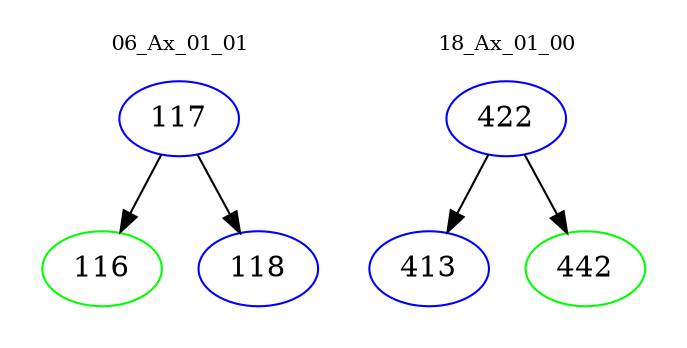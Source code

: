 digraph{
subgraph cluster_0 {
color = white
label = "06_Ax_01_01";
fontsize=10;
T0_117 [label="117", color="blue"]
T0_117 -> T0_116 [color="black"]
T0_116 [label="116", color="green"]
T0_117 -> T0_118 [color="black"]
T0_118 [label="118", color="blue"]
}
subgraph cluster_1 {
color = white
label = "18_Ax_01_00";
fontsize=10;
T1_422 [label="422", color="blue"]
T1_422 -> T1_413 [color="black"]
T1_413 [label="413", color="blue"]
T1_422 -> T1_442 [color="black"]
T1_442 [label="442", color="green"]
}
}
